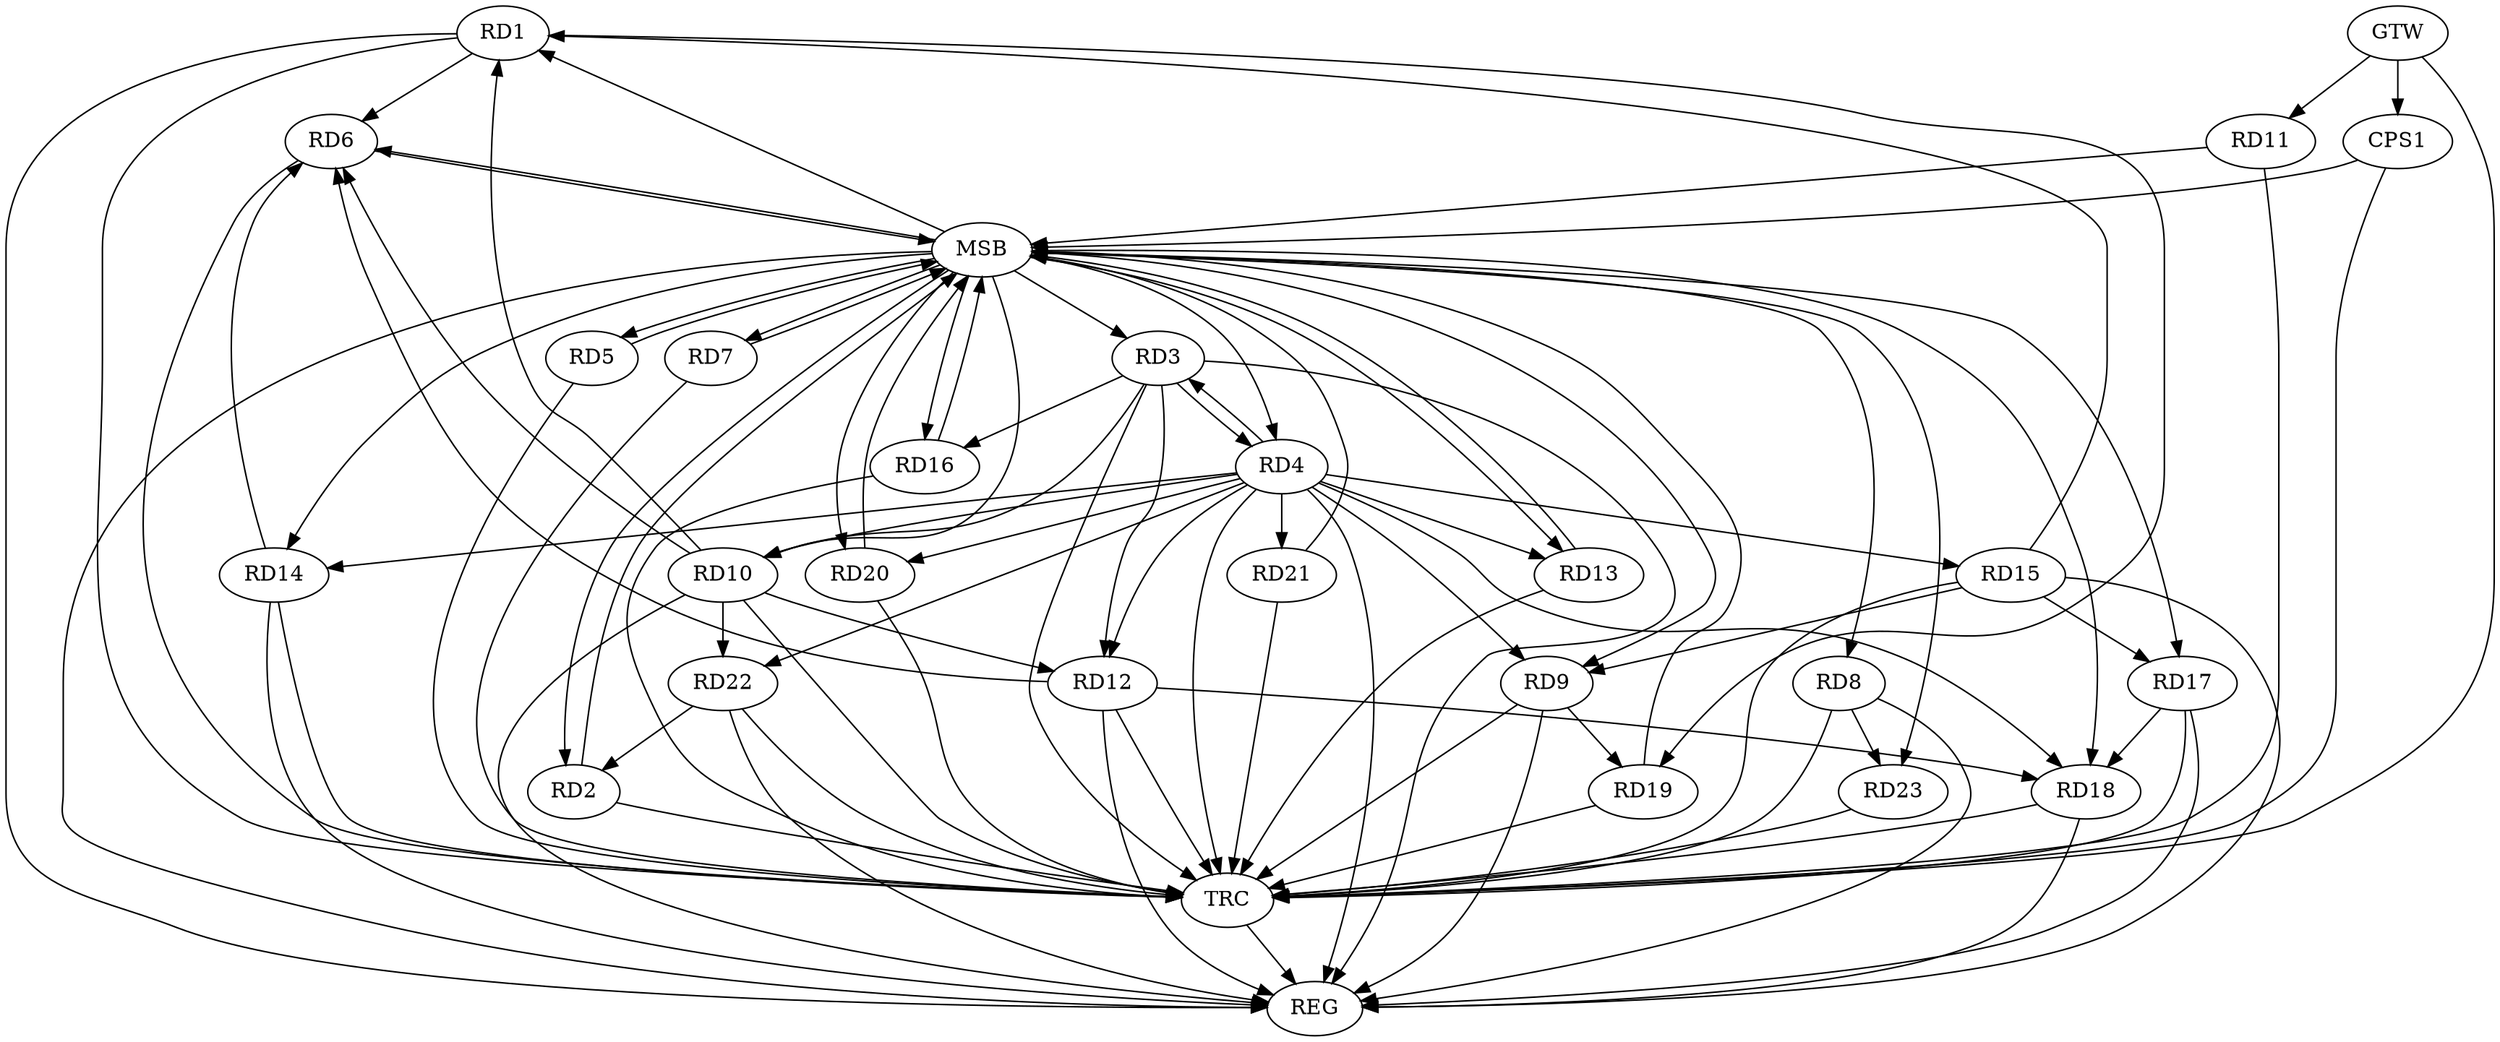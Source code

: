 strict digraph G {
  RD1 [ label="RD1" ];
  RD2 [ label="RD2" ];
  RD3 [ label="RD3" ];
  RD4 [ label="RD4" ];
  RD5 [ label="RD5" ];
  RD6 [ label="RD6" ];
  RD7 [ label="RD7" ];
  RD8 [ label="RD8" ];
  RD9 [ label="RD9" ];
  RD10 [ label="RD10" ];
  RD11 [ label="RD11" ];
  RD12 [ label="RD12" ];
  RD13 [ label="RD13" ];
  RD14 [ label="RD14" ];
  RD15 [ label="RD15" ];
  RD16 [ label="RD16" ];
  RD17 [ label="RD17" ];
  RD18 [ label="RD18" ];
  RD19 [ label="RD19" ];
  RD20 [ label="RD20" ];
  RD21 [ label="RD21" ];
  RD22 [ label="RD22" ];
  RD23 [ label="RD23" ];
  CPS1 [ label="CPS1" ];
  GTW [ label="GTW" ];
  REG [ label="REG" ];
  MSB [ label="MSB" ];
  TRC [ label="TRC" ];
  RD1 -> RD6;
  RD10 -> RD1;
  RD15 -> RD1;
  RD1 -> RD19;
  RD22 -> RD2;
  RD3 -> RD4;
  RD3 -> RD10;
  RD3 -> RD12;
  RD3 -> RD16;
  RD4 -> RD9;
  RD4 -> RD10;
  RD4 -> RD12;
  RD4 -> RD13;
  RD4 -> RD18;
  RD10 -> RD6;
  RD12 -> RD6;
  RD14 -> RD6;
  RD8 -> RD23;
  RD15 -> RD9;
  RD9 -> RD19;
  RD10 -> RD12;
  RD10 -> RD22;
  RD12 -> RD18;
  RD15 -> RD17;
  RD17 -> RD18;
  GTW -> RD11;
  GTW -> CPS1;
  RD1 -> REG;
  RD3 -> REG;
  RD4 -> REG;
  RD8 -> REG;
  RD9 -> REG;
  RD10 -> REG;
  RD12 -> REG;
  RD14 -> REG;
  RD15 -> REG;
  RD17 -> REG;
  RD18 -> REG;
  RD22 -> REG;
  RD2 -> MSB;
  MSB -> REG;
  RD5 -> MSB;
  MSB -> RD9;
  RD6 -> MSB;
  RD7 -> MSB;
  MSB -> RD6;
  MSB -> RD14;
  MSB -> RD23;
  RD11 -> MSB;
  MSB -> RD1;
  MSB -> RD2;
  MSB -> RD3;
  MSB -> RD4;
  MSB -> RD10;
  RD13 -> MSB;
  MSB -> RD5;
  MSB -> RD7;
  MSB -> RD8;
  MSB -> RD17;
  RD16 -> MSB;
  MSB -> RD13;
  RD19 -> MSB;
  MSB -> RD18;
  RD20 -> MSB;
  MSB -> RD16;
  RD21 -> MSB;
  MSB -> RD20;
  CPS1 -> MSB;
  RD1 -> TRC;
  RD2 -> TRC;
  RD3 -> TRC;
  RD4 -> TRC;
  RD5 -> TRC;
  RD6 -> TRC;
  RD7 -> TRC;
  RD8 -> TRC;
  RD9 -> TRC;
  RD10 -> TRC;
  RD11 -> TRC;
  RD12 -> TRC;
  RD13 -> TRC;
  RD14 -> TRC;
  RD15 -> TRC;
  RD16 -> TRC;
  RD17 -> TRC;
  RD18 -> TRC;
  RD19 -> TRC;
  RD20 -> TRC;
  RD21 -> TRC;
  RD22 -> TRC;
  RD23 -> TRC;
  CPS1 -> TRC;
  GTW -> TRC;
  TRC -> REG;
  RD4 -> RD20;
  RD4 -> RD3;
  RD4 -> RD21;
  RD4 -> RD14;
  RD4 -> RD15;
  RD4 -> RD22;
}

